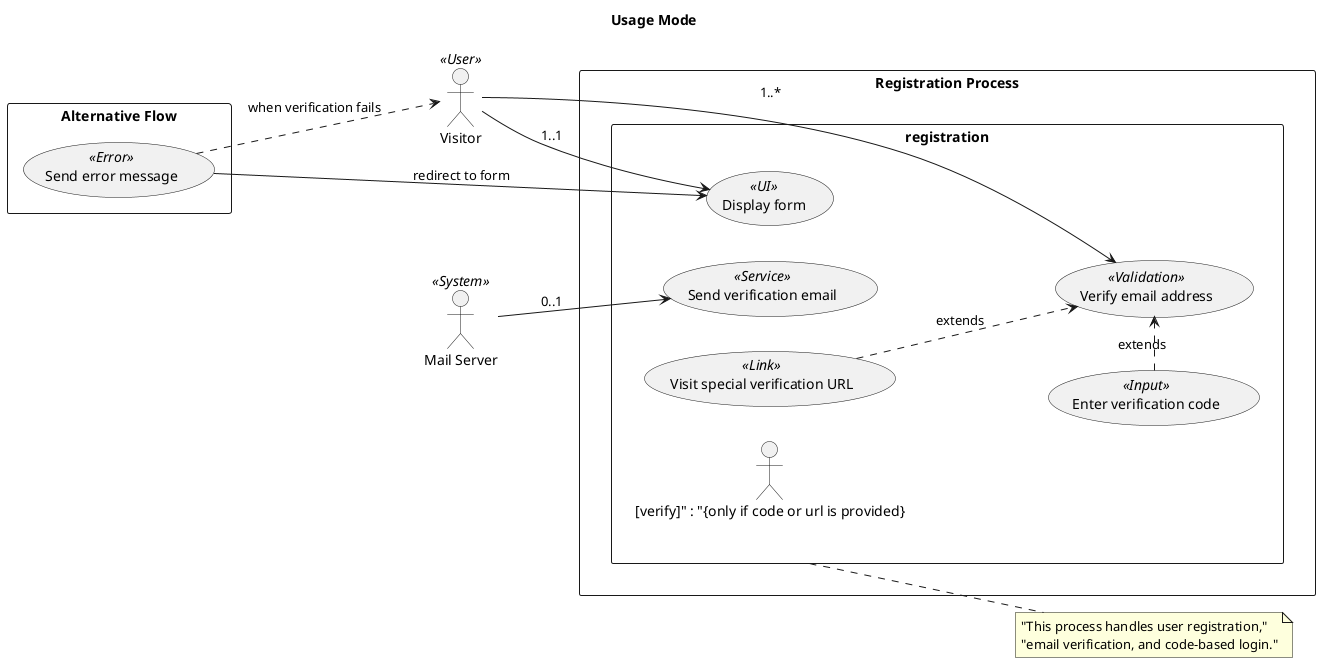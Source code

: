 @startuml
title Usage Mode
left to right direction
skinparam packageStyle rect
skinparam shadowing false

actor Visitor as visitor <<User>>
actor :Mail Server: as mail <<System>>

package "Registration Process" {
	rectangle registration {
		(Display form) as display <<UI>>
		(Send verification email) as send <<Service>>
		(Verify email address) as verify <<Validation>>
		(Enter verification code) as code <<Input>>
		(Visit special verification URL) as url <<Link>>

		code .> verify : extends
		url ..> verify : extends

		visitor --> display : "1..1"
		mail --> send : "0..1"
		visitor --> verify : "1..*"

		' Add constraints for verification steps
		"[verify]" : "{only if code or url is provided}"
	}
}

' Adding a note to describe the registration process
note right of registration
	"This process handles user registration,"
	"email verification, and code-based login."
end note

' Alternative interaction path for failed verification
package "Alternative Flow" {
	(Send error message) as error <<Error>>
	error ..> visitor : "when verification fails"
	error --> display : "redirect to form"
}

@enduml
